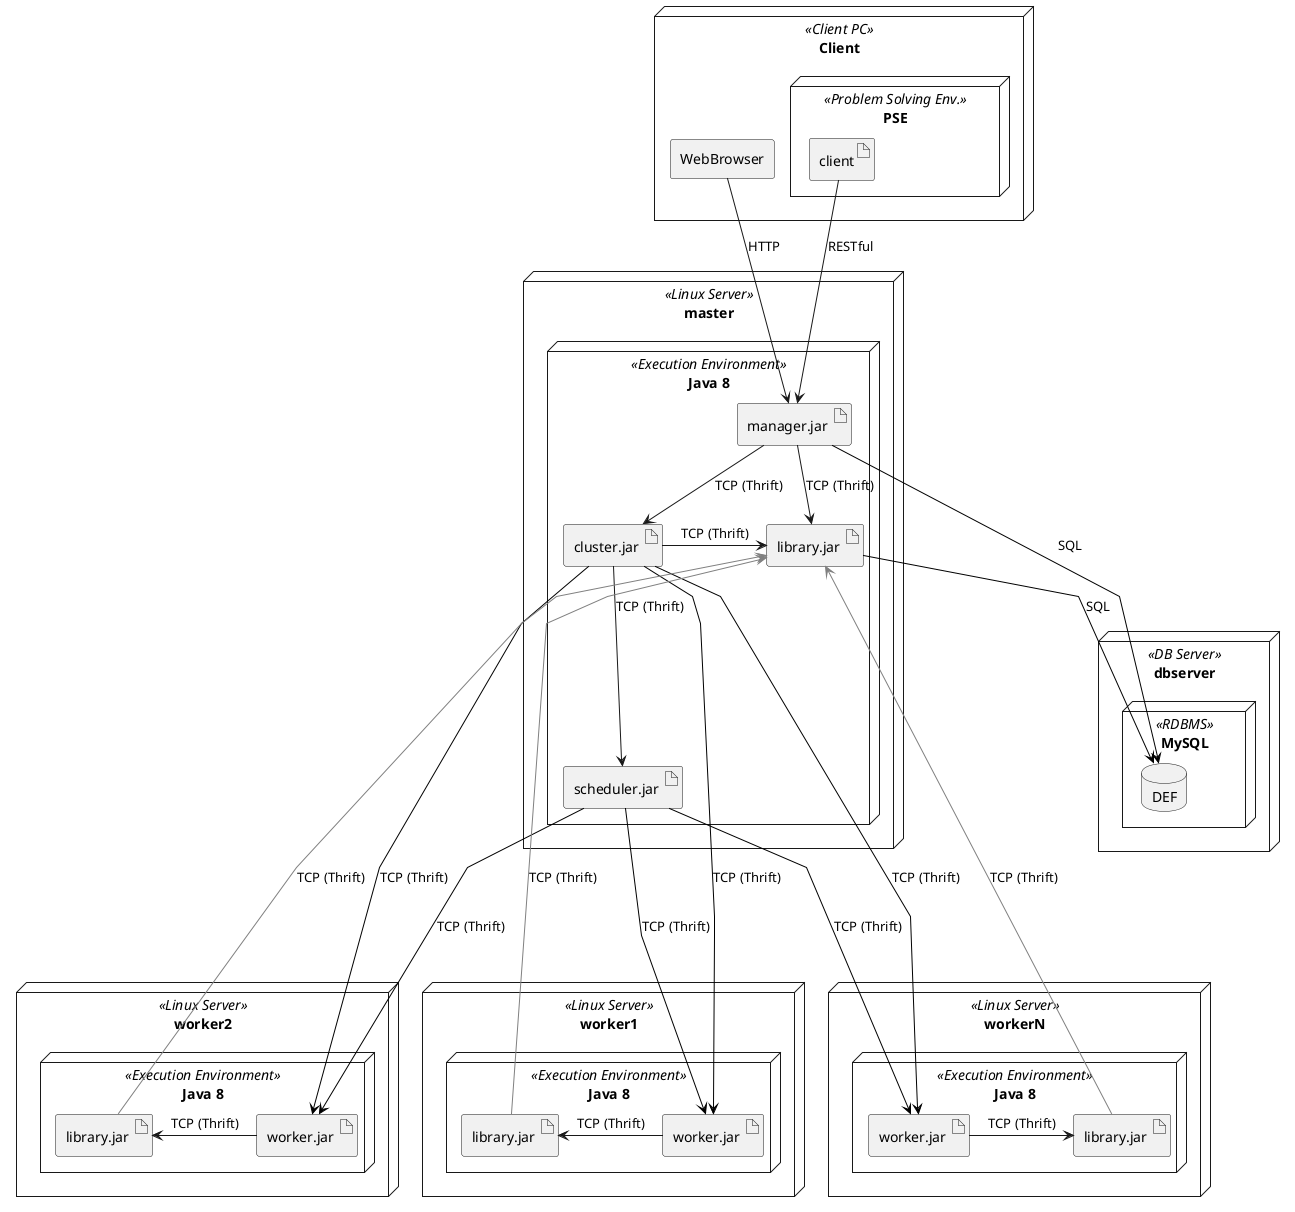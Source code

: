 @startuml

skinparam linetype polyline

node Client <<Client PC>> {
    node PSE <<Problem Solving Env.>> {
        artifact "client" as c_client
    }
    agent "WebBrowser" as c_browser
}

node master <<Linux Server>> {
    node "Java 8" as m_java <<Execution Environment>> {
        artifact "manager.jar " as manager
        artifact "cluster.jar " as cluster
        artifact "library.jar " as m_library
        artifact "scheduler.jar " as scheduler

        manager --> cluster : "TCP (Thrift)"
        manager --> m_library : "TCP (Thrift)"
        cluster -> m_library : "TCP (Thrift)"
        cluster --> scheduler : "TCP (Thrift)"
    }
}

node dbserver <<DB Server>> {
    node "MySQL" <<RDBMS>> {
        database DEF as def
    }
}

node worker1 <<Linux Server>> {
    node "Java 8" as w1_java <<Execution Environment>> {
        artifact "worker.jar " as w1_worker
        artifact "library.jar " as w1_library

        w1_worker -> w1_library : "TCP (Thrift)"
    }
}

node worker2 <<Linux Server>> {
    node "Java 8" as w2_java <<Execution Environment>> {
        artifact "worker.jar " as w2_worker
        artifact "library.jar " as w2_library

        w2_worker -> w2_library : "TCP (Thrift)"
    }
}

node workerN <<Linux Server>> {
    node "Java 8" as wn_java <<Execution Environment>> {
        artifact "worker.jar " as wn_worker
        artifact "library.jar " as wn_library

        wn_worker -> wn_library : "TCP (Thrift)"
    }
}

c_client --> manager : RESTful
c_browser --> manager : HTTP

manager -[#black]-> def : SQL
m_library -[#black]-> def : SQL

cluster --[#black]-> w1_worker: "TCP (Thrift)"
cluster --[#black]-> w2_worker: "TCP (Thrift)"
cluster --[#black]-> wn_worker: "TCP (Thrift)"
scheduler --[#black]-> w1_worker: "TCP (Thrift)"
scheduler --[#black]-> w2_worker: "TCP (Thrift)"
scheduler --[#black]-> wn_worker: "TCP (Thrift)"

m_library <--[#grey]- w1_library : "TCP (Thrift)"
m_library <--[#grey]- w2_library : "TCP (Thrift)"
m_library <--[#grey]- wn_library : "TCP (Thrift)"
@enduml